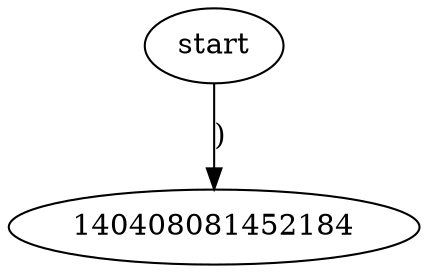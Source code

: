 //	File[/Users/lee/Main/Proj/On_BJTU/Compiler_Projects/LiaLEX/fa.cpp] Line[172]	2022-09-29 19:30
digraph NFA{ 
140408081452088 [label = start] 
140408081452088 -> 140408081452184 [label = ")" ] 
} 
